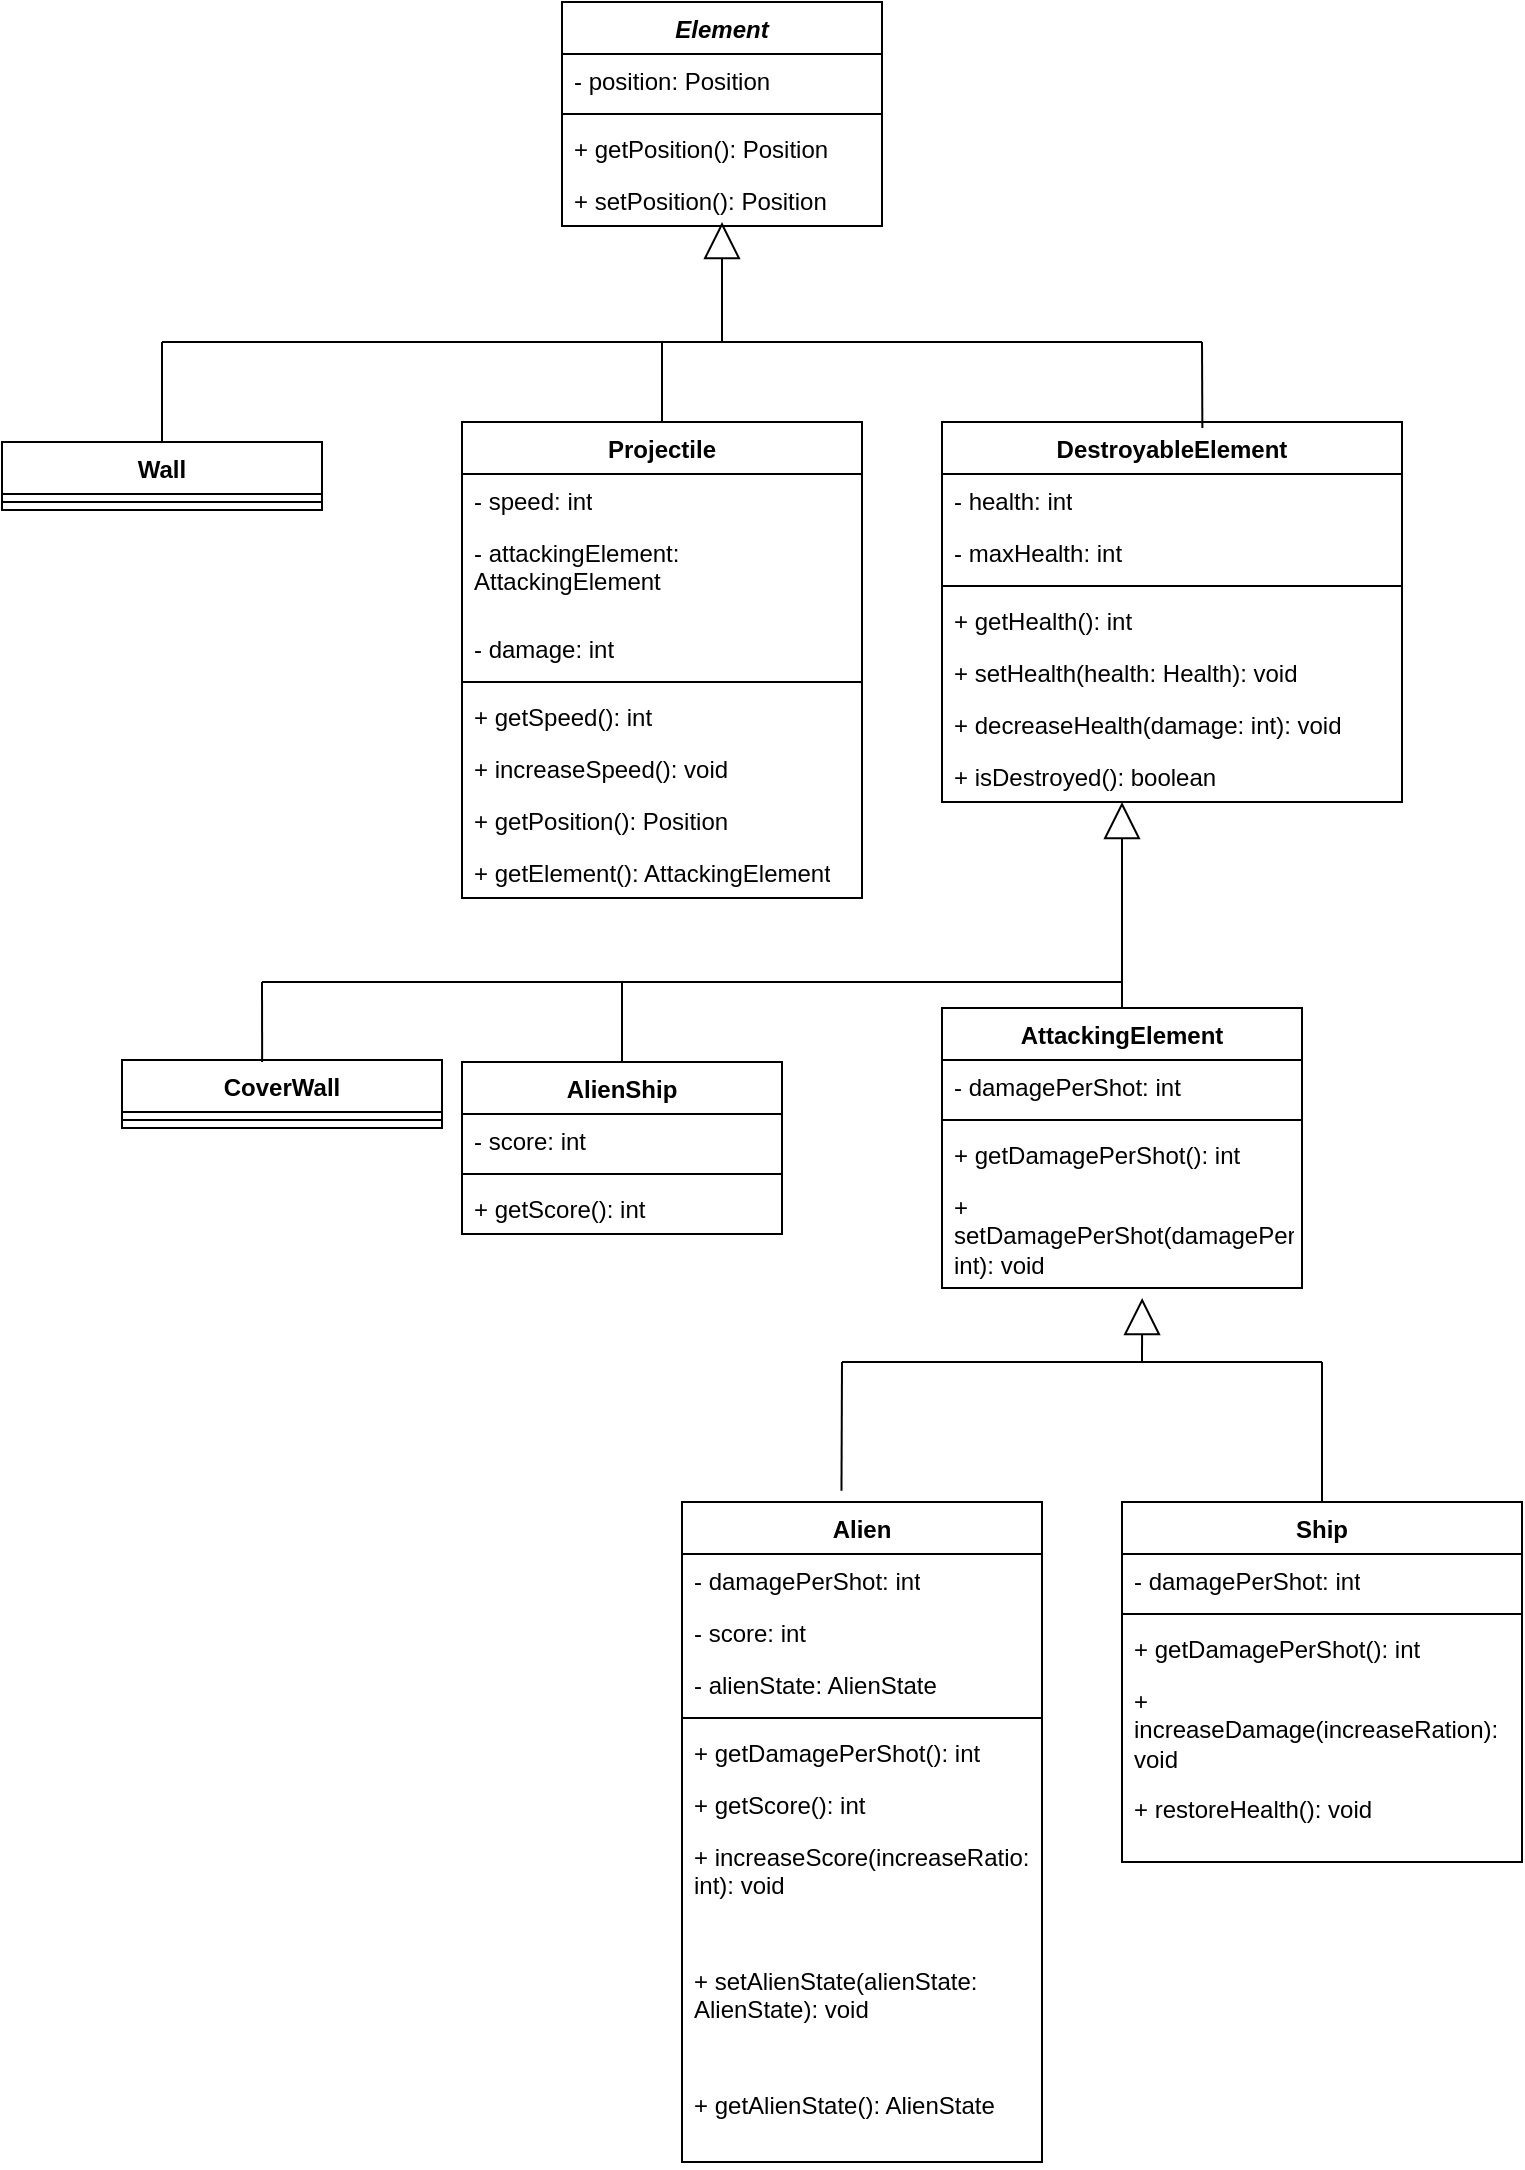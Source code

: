 <mxfile version="22.1.4" type="device">
  <diagram name="Página-1" id="GgGbljnaZF1MA7yBZju7">
    <mxGraphModel dx="769" dy="849" grid="1" gridSize="10" guides="1" tooltips="1" connect="1" arrows="1" fold="1" page="1" pageScale="1" pageWidth="827" pageHeight="1169" math="0" shadow="0">
      <root>
        <mxCell id="0" />
        <mxCell id="1" parent="0" />
        <mxCell id="j6wI0tgkNMKRReHVNjbk-1" value="&lt;i&gt;Element&lt;/i&gt;" style="swimlane;fontStyle=1;align=center;verticalAlign=top;childLayout=stackLayout;horizontal=1;startSize=26;horizontalStack=0;resizeParent=1;resizeParentMax=0;resizeLast=0;collapsible=1;marginBottom=0;whiteSpace=wrap;html=1;" parent="1" vertex="1">
          <mxGeometry x="320" y="20" width="160" height="112" as="geometry" />
        </mxCell>
        <mxCell id="j6wI0tgkNMKRReHVNjbk-2" value="- position: Position" style="text;strokeColor=none;fillColor=none;align=left;verticalAlign=top;spacingLeft=4;spacingRight=4;overflow=hidden;rotatable=0;points=[[0,0.5],[1,0.5]];portConstraint=eastwest;whiteSpace=wrap;html=1;" parent="j6wI0tgkNMKRReHVNjbk-1" vertex="1">
          <mxGeometry y="26" width="160" height="26" as="geometry" />
        </mxCell>
        <mxCell id="j6wI0tgkNMKRReHVNjbk-3" value="" style="line;strokeWidth=1;fillColor=none;align=left;verticalAlign=middle;spacingTop=-1;spacingLeft=3;spacingRight=3;rotatable=0;labelPosition=right;points=[];portConstraint=eastwest;strokeColor=inherit;" parent="j6wI0tgkNMKRReHVNjbk-1" vertex="1">
          <mxGeometry y="52" width="160" height="8" as="geometry" />
        </mxCell>
        <mxCell id="j6wI0tgkNMKRReHVNjbk-4" value="+ getPosition(): Position" style="text;strokeColor=none;fillColor=none;align=left;verticalAlign=top;spacingLeft=4;spacingRight=4;overflow=hidden;rotatable=0;points=[[0,0.5],[1,0.5]];portConstraint=eastwest;whiteSpace=wrap;html=1;" parent="j6wI0tgkNMKRReHVNjbk-1" vertex="1">
          <mxGeometry y="60" width="160" height="26" as="geometry" />
        </mxCell>
        <mxCell id="j6wI0tgkNMKRReHVNjbk-47" value="+ setPosition(): Position" style="text;strokeColor=none;fillColor=none;align=left;verticalAlign=top;spacingLeft=4;spacingRight=4;overflow=hidden;rotatable=0;points=[[0,0.5],[1,0.5]];portConstraint=eastwest;whiteSpace=wrap;html=1;" parent="j6wI0tgkNMKRReHVNjbk-1" vertex="1">
          <mxGeometry y="86" width="160" height="26" as="geometry" />
        </mxCell>
        <mxCell id="j6wI0tgkNMKRReHVNjbk-5" value="Wall" style="swimlane;fontStyle=1;align=center;verticalAlign=top;childLayout=stackLayout;horizontal=1;startSize=26;horizontalStack=0;resizeParent=1;resizeParentMax=0;resizeLast=0;collapsible=1;marginBottom=0;whiteSpace=wrap;html=1;" parent="1" vertex="1">
          <mxGeometry x="40" y="240" width="160" height="34" as="geometry" />
        </mxCell>
        <mxCell id="j6wI0tgkNMKRReHVNjbk-7" value="" style="line;strokeWidth=1;fillColor=none;align=left;verticalAlign=middle;spacingTop=-1;spacingLeft=3;spacingRight=3;rotatable=0;labelPosition=right;points=[];portConstraint=eastwest;strokeColor=inherit;" parent="j6wI0tgkNMKRReHVNjbk-5" vertex="1">
          <mxGeometry y="26" width="160" height="8" as="geometry" />
        </mxCell>
        <mxCell id="j6wI0tgkNMKRReHVNjbk-9" value="DestroyableElement" style="swimlane;fontStyle=1;align=center;verticalAlign=top;childLayout=stackLayout;horizontal=1;startSize=26;horizontalStack=0;resizeParent=1;resizeParentMax=0;resizeLast=0;collapsible=1;marginBottom=0;whiteSpace=wrap;html=1;" parent="1" vertex="1">
          <mxGeometry x="510" y="230" width="230" height="190" as="geometry" />
        </mxCell>
        <mxCell id="j6wI0tgkNMKRReHVNjbk-10" value="- health: int" style="text;strokeColor=none;fillColor=none;align=left;verticalAlign=top;spacingLeft=4;spacingRight=4;overflow=hidden;rotatable=0;points=[[0,0.5],[1,0.5]];portConstraint=eastwest;whiteSpace=wrap;html=1;" parent="j6wI0tgkNMKRReHVNjbk-9" vertex="1">
          <mxGeometry y="26" width="230" height="26" as="geometry" />
        </mxCell>
        <mxCell id="j6wI0tgkNMKRReHVNjbk-60" value="- maxHealth: int" style="text;strokeColor=none;fillColor=none;align=left;verticalAlign=top;spacingLeft=4;spacingRight=4;overflow=hidden;rotatable=0;points=[[0,0.5],[1,0.5]];portConstraint=eastwest;whiteSpace=wrap;html=1;" parent="j6wI0tgkNMKRReHVNjbk-9" vertex="1">
          <mxGeometry y="52" width="230" height="26" as="geometry" />
        </mxCell>
        <mxCell id="j6wI0tgkNMKRReHVNjbk-11" value="" style="line;strokeWidth=1;fillColor=none;align=left;verticalAlign=middle;spacingTop=-1;spacingLeft=3;spacingRight=3;rotatable=0;labelPosition=right;points=[];portConstraint=eastwest;strokeColor=inherit;" parent="j6wI0tgkNMKRReHVNjbk-9" vertex="1">
          <mxGeometry y="78" width="230" height="8" as="geometry" />
        </mxCell>
        <mxCell id="j6wI0tgkNMKRReHVNjbk-12" value="+ getHealth(): int" style="text;strokeColor=none;fillColor=none;align=left;verticalAlign=top;spacingLeft=4;spacingRight=4;overflow=hidden;rotatable=0;points=[[0,0.5],[1,0.5]];portConstraint=eastwest;whiteSpace=wrap;html=1;" parent="j6wI0tgkNMKRReHVNjbk-9" vertex="1">
          <mxGeometry y="86" width="230" height="26" as="geometry" />
        </mxCell>
        <mxCell id="j6wI0tgkNMKRReHVNjbk-61" value="+ setHealth(health: Health): void" style="text;strokeColor=none;fillColor=none;align=left;verticalAlign=top;spacingLeft=4;spacingRight=4;overflow=hidden;rotatable=0;points=[[0,0.5],[1,0.5]];portConstraint=eastwest;whiteSpace=wrap;html=1;" parent="j6wI0tgkNMKRReHVNjbk-9" vertex="1">
          <mxGeometry y="112" width="230" height="26" as="geometry" />
        </mxCell>
        <mxCell id="j6wI0tgkNMKRReHVNjbk-62" value="+ decreaseHealth(damage: int): void" style="text;strokeColor=none;fillColor=none;align=left;verticalAlign=top;spacingLeft=4;spacingRight=4;overflow=hidden;rotatable=0;points=[[0,0.5],[1,0.5]];portConstraint=eastwest;whiteSpace=wrap;html=1;" parent="j6wI0tgkNMKRReHVNjbk-9" vertex="1">
          <mxGeometry y="138" width="230" height="26" as="geometry" />
        </mxCell>
        <mxCell id="j6wI0tgkNMKRReHVNjbk-63" value="+ isDestroyed(): boolean" style="text;strokeColor=none;fillColor=none;align=left;verticalAlign=top;spacingLeft=4;spacingRight=4;overflow=hidden;rotatable=0;points=[[0,0.5],[1,0.5]];portConstraint=eastwest;whiteSpace=wrap;html=1;" parent="j6wI0tgkNMKRReHVNjbk-9" vertex="1">
          <mxGeometry y="164" width="230" height="26" as="geometry" />
        </mxCell>
        <mxCell id="j6wI0tgkNMKRReHVNjbk-13" value="AlienShip" style="swimlane;fontStyle=1;align=center;verticalAlign=top;childLayout=stackLayout;horizontal=1;startSize=26;horizontalStack=0;resizeParent=1;resizeParentMax=0;resizeLast=0;collapsible=1;marginBottom=0;whiteSpace=wrap;html=1;" parent="1" vertex="1">
          <mxGeometry x="270" y="550" width="160" height="86" as="geometry" />
        </mxCell>
        <mxCell id="j6wI0tgkNMKRReHVNjbk-14" value="- score: int" style="text;strokeColor=none;fillColor=none;align=left;verticalAlign=top;spacingLeft=4;spacingRight=4;overflow=hidden;rotatable=0;points=[[0,0.5],[1,0.5]];portConstraint=eastwest;whiteSpace=wrap;html=1;" parent="j6wI0tgkNMKRReHVNjbk-13" vertex="1">
          <mxGeometry y="26" width="160" height="26" as="geometry" />
        </mxCell>
        <mxCell id="j6wI0tgkNMKRReHVNjbk-15" value="" style="line;strokeWidth=1;fillColor=none;align=left;verticalAlign=middle;spacingTop=-1;spacingLeft=3;spacingRight=3;rotatable=0;labelPosition=right;points=[];portConstraint=eastwest;strokeColor=inherit;" parent="j6wI0tgkNMKRReHVNjbk-13" vertex="1">
          <mxGeometry y="52" width="160" height="8" as="geometry" />
        </mxCell>
        <mxCell id="j6wI0tgkNMKRReHVNjbk-16" value="+ getScore(): int" style="text;strokeColor=none;fillColor=none;align=left;verticalAlign=top;spacingLeft=4;spacingRight=4;overflow=hidden;rotatable=0;points=[[0,0.5],[1,0.5]];portConstraint=eastwest;whiteSpace=wrap;html=1;" parent="j6wI0tgkNMKRReHVNjbk-13" vertex="1">
          <mxGeometry y="60" width="160" height="26" as="geometry" />
        </mxCell>
        <mxCell id="j6wI0tgkNMKRReHVNjbk-17" value="CoverWall" style="swimlane;fontStyle=1;align=center;verticalAlign=top;childLayout=stackLayout;horizontal=1;startSize=26;horizontalStack=0;resizeParent=1;resizeParentMax=0;resizeLast=0;collapsible=1;marginBottom=0;whiteSpace=wrap;html=1;" parent="1" vertex="1">
          <mxGeometry x="100" y="549" width="160" height="34" as="geometry" />
        </mxCell>
        <mxCell id="j6wI0tgkNMKRReHVNjbk-19" value="" style="line;strokeWidth=1;fillColor=none;align=left;verticalAlign=middle;spacingTop=-1;spacingLeft=3;spacingRight=3;rotatable=0;labelPosition=right;points=[];portConstraint=eastwest;strokeColor=inherit;" parent="j6wI0tgkNMKRReHVNjbk-17" vertex="1">
          <mxGeometry y="26" width="160" height="8" as="geometry" />
        </mxCell>
        <mxCell id="j6wI0tgkNMKRReHVNjbk-21" value="Ship" style="swimlane;fontStyle=1;align=center;verticalAlign=top;childLayout=stackLayout;horizontal=1;startSize=26;horizontalStack=0;resizeParent=1;resizeParentMax=0;resizeLast=0;collapsible=1;marginBottom=0;whiteSpace=wrap;html=1;" parent="1" vertex="1">
          <mxGeometry x="600" y="770" width="200" height="180" as="geometry" />
        </mxCell>
        <mxCell id="j6wI0tgkNMKRReHVNjbk-22" value="- damagePerShot: int" style="text;strokeColor=none;fillColor=none;align=left;verticalAlign=top;spacingLeft=4;spacingRight=4;overflow=hidden;rotatable=0;points=[[0,0.5],[1,0.5]];portConstraint=eastwest;whiteSpace=wrap;html=1;" parent="j6wI0tgkNMKRReHVNjbk-21" vertex="1">
          <mxGeometry y="26" width="200" height="26" as="geometry" />
        </mxCell>
        <mxCell id="j6wI0tgkNMKRReHVNjbk-23" value="" style="line;strokeWidth=1;fillColor=none;align=left;verticalAlign=middle;spacingTop=-1;spacingLeft=3;spacingRight=3;rotatable=0;labelPosition=right;points=[];portConstraint=eastwest;strokeColor=inherit;" parent="j6wI0tgkNMKRReHVNjbk-21" vertex="1">
          <mxGeometry y="52" width="200" height="8" as="geometry" />
        </mxCell>
        <mxCell id="j6wI0tgkNMKRReHVNjbk-24" value="+ getDamagePerShot(): int" style="text;strokeColor=none;fillColor=none;align=left;verticalAlign=top;spacingLeft=4;spacingRight=4;overflow=hidden;rotatable=0;points=[[0,0.5],[1,0.5]];portConstraint=eastwest;whiteSpace=wrap;html=1;" parent="j6wI0tgkNMKRReHVNjbk-21" vertex="1">
          <mxGeometry y="60" width="200" height="26" as="geometry" />
        </mxCell>
        <mxCell id="j6wI0tgkNMKRReHVNjbk-76" value="+ increaseDamage(increaseRation): void" style="text;strokeColor=none;fillColor=none;align=left;verticalAlign=top;spacingLeft=4;spacingRight=4;overflow=hidden;rotatable=0;points=[[0,0.5],[1,0.5]];portConstraint=eastwest;whiteSpace=wrap;html=1;" parent="j6wI0tgkNMKRReHVNjbk-21" vertex="1">
          <mxGeometry y="86" width="200" height="54" as="geometry" />
        </mxCell>
        <mxCell id="j6wI0tgkNMKRReHVNjbk-77" value="+ restoreHealth(): void" style="text;strokeColor=none;fillColor=none;align=left;verticalAlign=top;spacingLeft=4;spacingRight=4;overflow=hidden;rotatable=0;points=[[0,0.5],[1,0.5]];portConstraint=eastwest;whiteSpace=wrap;html=1;" parent="j6wI0tgkNMKRReHVNjbk-21" vertex="1">
          <mxGeometry y="140" width="200" height="40" as="geometry" />
        </mxCell>
        <mxCell id="j6wI0tgkNMKRReHVNjbk-25" value="Alien" style="swimlane;fontStyle=1;align=center;verticalAlign=top;childLayout=stackLayout;horizontal=1;startSize=26;horizontalStack=0;resizeParent=1;resizeParentMax=0;resizeLast=0;collapsible=1;marginBottom=0;whiteSpace=wrap;html=1;" parent="1" vertex="1">
          <mxGeometry x="380" y="770" width="180" height="330" as="geometry" />
        </mxCell>
        <mxCell id="j6wI0tgkNMKRReHVNjbk-73" value="- damagePerShot: int" style="text;strokeColor=none;fillColor=none;align=left;verticalAlign=top;spacingLeft=4;spacingRight=4;overflow=hidden;rotatable=0;points=[[0,0.5],[1,0.5]];portConstraint=eastwest;whiteSpace=wrap;html=1;" parent="j6wI0tgkNMKRReHVNjbk-25" vertex="1">
          <mxGeometry y="26" width="180" height="26" as="geometry" />
        </mxCell>
        <mxCell id="Mp0PzU_HatS1DyJq7-6H-16" value="- score: int" style="text;strokeColor=none;fillColor=none;align=left;verticalAlign=top;spacingLeft=4;spacingRight=4;overflow=hidden;rotatable=0;points=[[0,0.5],[1,0.5]];portConstraint=eastwest;whiteSpace=wrap;html=1;" vertex="1" parent="j6wI0tgkNMKRReHVNjbk-25">
          <mxGeometry y="52" width="180" height="26" as="geometry" />
        </mxCell>
        <mxCell id="j6wI0tgkNMKRReHVNjbk-26" value="- alienState: AlienState" style="text;strokeColor=none;fillColor=none;align=left;verticalAlign=top;spacingLeft=4;spacingRight=4;overflow=hidden;rotatable=0;points=[[0,0.5],[1,0.5]];portConstraint=eastwest;whiteSpace=wrap;html=1;" parent="j6wI0tgkNMKRReHVNjbk-25" vertex="1">
          <mxGeometry y="78" width="180" height="26" as="geometry" />
        </mxCell>
        <mxCell id="j6wI0tgkNMKRReHVNjbk-27" value="" style="line;strokeWidth=1;fillColor=none;align=left;verticalAlign=middle;spacingTop=-1;spacingLeft=3;spacingRight=3;rotatable=0;labelPosition=right;points=[];portConstraint=eastwest;strokeColor=inherit;" parent="j6wI0tgkNMKRReHVNjbk-25" vertex="1">
          <mxGeometry y="104" width="180" height="8" as="geometry" />
        </mxCell>
        <mxCell id="j6wI0tgkNMKRReHVNjbk-74" value="+ getDamagePerShot(): int" style="text;strokeColor=none;fillColor=none;align=left;verticalAlign=top;spacingLeft=4;spacingRight=4;overflow=hidden;rotatable=0;points=[[0,0.5],[1,0.5]];portConstraint=eastwest;whiteSpace=wrap;html=1;" parent="j6wI0tgkNMKRReHVNjbk-25" vertex="1">
          <mxGeometry y="112" width="180" height="26" as="geometry" />
        </mxCell>
        <mxCell id="j6wI0tgkNMKRReHVNjbk-75" value="+ getScore(): int" style="text;strokeColor=none;fillColor=none;align=left;verticalAlign=top;spacingLeft=4;spacingRight=4;overflow=hidden;rotatable=0;points=[[0,0.5],[1,0.5]];portConstraint=eastwest;whiteSpace=wrap;html=1;" parent="j6wI0tgkNMKRReHVNjbk-25" vertex="1">
          <mxGeometry y="138" width="180" height="26" as="geometry" />
        </mxCell>
        <mxCell id="Mp0PzU_HatS1DyJq7-6H-18" value="+ increaseScore(increaseRatio: int): void" style="text;strokeColor=none;fillColor=none;align=left;verticalAlign=top;spacingLeft=4;spacingRight=4;overflow=hidden;rotatable=0;points=[[0,0.5],[1,0.5]];portConstraint=eastwest;whiteSpace=wrap;html=1;" vertex="1" parent="j6wI0tgkNMKRReHVNjbk-25">
          <mxGeometry y="164" width="180" height="62" as="geometry" />
        </mxCell>
        <mxCell id="Mp0PzU_HatS1DyJq7-6H-19" value="+ setAlienState(alienState: AlienState): void" style="text;strokeColor=none;fillColor=none;align=left;verticalAlign=top;spacingLeft=4;spacingRight=4;overflow=hidden;rotatable=0;points=[[0,0.5],[1,0.5]];portConstraint=eastwest;whiteSpace=wrap;html=1;" vertex="1" parent="j6wI0tgkNMKRReHVNjbk-25">
          <mxGeometry y="226" width="180" height="62" as="geometry" />
        </mxCell>
        <mxCell id="j6wI0tgkNMKRReHVNjbk-28" value="+ getAlienState(): AlienState" style="text;strokeColor=none;fillColor=none;align=left;verticalAlign=top;spacingLeft=4;spacingRight=4;overflow=hidden;rotatable=0;points=[[0,0.5],[1,0.5]];portConstraint=eastwest;whiteSpace=wrap;html=1;" parent="j6wI0tgkNMKRReHVNjbk-25" vertex="1">
          <mxGeometry y="288" width="180" height="42" as="geometry" />
        </mxCell>
        <mxCell id="j6wI0tgkNMKRReHVNjbk-31" value="" style="endArrow=none;html=1;rounded=0;" parent="1" edge="1">
          <mxGeometry width="50" height="50" relative="1" as="geometry">
            <mxPoint x="120" y="190" as="sourcePoint" />
            <mxPoint x="640" y="190" as="targetPoint" />
            <Array as="points">
              <mxPoint x="360" y="190" />
            </Array>
          </mxGeometry>
        </mxCell>
        <mxCell id="j6wI0tgkNMKRReHVNjbk-39" value="" style="endArrow=none;html=1;rounded=0;" parent="1" edge="1">
          <mxGeometry width="50" height="50" relative="1" as="geometry">
            <mxPoint x="350" y="510" as="sourcePoint" />
            <mxPoint x="600" y="510" as="targetPoint" />
          </mxGeometry>
        </mxCell>
        <mxCell id="j6wI0tgkNMKRReHVNjbk-40" value="" style="endArrow=none;html=1;rounded=0;" parent="1" edge="1">
          <mxGeometry width="50" height="50" relative="1" as="geometry">
            <mxPoint x="170" y="510" as="sourcePoint" />
            <mxPoint x="350" y="510" as="targetPoint" />
            <Array as="points" />
          </mxGeometry>
        </mxCell>
        <mxCell id="j6wI0tgkNMKRReHVNjbk-42" value="Projectile" style="swimlane;fontStyle=1;align=center;verticalAlign=top;childLayout=stackLayout;horizontal=1;startSize=26;horizontalStack=0;resizeParent=1;resizeParentMax=0;resizeLast=0;collapsible=1;marginBottom=0;whiteSpace=wrap;html=1;" parent="1" vertex="1">
          <mxGeometry x="270" y="230" width="200" height="238" as="geometry" />
        </mxCell>
        <mxCell id="Mp0PzU_HatS1DyJq7-6H-24" value="- speed: int" style="text;strokeColor=none;fillColor=none;align=left;verticalAlign=top;spacingLeft=4;spacingRight=4;overflow=hidden;rotatable=0;points=[[0,0.5],[1,0.5]];portConstraint=eastwest;whiteSpace=wrap;html=1;" vertex="1" parent="j6wI0tgkNMKRReHVNjbk-42">
          <mxGeometry y="26" width="200" height="26" as="geometry" />
        </mxCell>
        <mxCell id="Mp0PzU_HatS1DyJq7-6H-25" value="- attackingElement: AttackingElement" style="text;strokeColor=none;fillColor=none;align=left;verticalAlign=top;spacingLeft=4;spacingRight=4;overflow=hidden;rotatable=0;points=[[0,0.5],[1,0.5]];portConstraint=eastwest;whiteSpace=wrap;html=1;" vertex="1" parent="j6wI0tgkNMKRReHVNjbk-42">
          <mxGeometry y="52" width="200" height="48" as="geometry" />
        </mxCell>
        <mxCell id="j6wI0tgkNMKRReHVNjbk-57" value="- damage: int" style="text;strokeColor=none;fillColor=none;align=left;verticalAlign=top;spacingLeft=4;spacingRight=4;overflow=hidden;rotatable=0;points=[[0,0.5],[1,0.5]];portConstraint=eastwest;whiteSpace=wrap;html=1;" parent="j6wI0tgkNMKRReHVNjbk-42" vertex="1">
          <mxGeometry y="100" width="200" height="26" as="geometry" />
        </mxCell>
        <mxCell id="j6wI0tgkNMKRReHVNjbk-44" value="" style="line;strokeWidth=1;fillColor=none;align=left;verticalAlign=middle;spacingTop=-1;spacingLeft=3;spacingRight=3;rotatable=0;labelPosition=right;points=[];portConstraint=eastwest;strokeColor=inherit;" parent="j6wI0tgkNMKRReHVNjbk-42" vertex="1">
          <mxGeometry y="126" width="200" height="8" as="geometry" />
        </mxCell>
        <mxCell id="j6wI0tgkNMKRReHVNjbk-58" value="+ getSpeed(): int" style="text;strokeColor=none;fillColor=none;align=left;verticalAlign=top;spacingLeft=4;spacingRight=4;overflow=hidden;rotatable=0;points=[[0,0.5],[1,0.5]];portConstraint=eastwest;whiteSpace=wrap;html=1;" parent="j6wI0tgkNMKRReHVNjbk-42" vertex="1">
          <mxGeometry y="134" width="200" height="26" as="geometry" />
        </mxCell>
        <mxCell id="j6wI0tgkNMKRReHVNjbk-59" value="+ increaseSpeed(): void" style="text;strokeColor=none;fillColor=none;align=left;verticalAlign=top;spacingLeft=4;spacingRight=4;overflow=hidden;rotatable=0;points=[[0,0.5],[1,0.5]];portConstraint=eastwest;whiteSpace=wrap;html=1;" parent="j6wI0tgkNMKRReHVNjbk-42" vertex="1">
          <mxGeometry y="160" width="200" height="26" as="geometry" />
        </mxCell>
        <mxCell id="Mp0PzU_HatS1DyJq7-6H-26" value="+ getPosition(): Position" style="text;strokeColor=none;fillColor=none;align=left;verticalAlign=top;spacingLeft=4;spacingRight=4;overflow=hidden;rotatable=0;points=[[0,0.5],[1,0.5]];portConstraint=eastwest;whiteSpace=wrap;html=1;" vertex="1" parent="j6wI0tgkNMKRReHVNjbk-42">
          <mxGeometry y="186" width="200" height="26" as="geometry" />
        </mxCell>
        <mxCell id="j6wI0tgkNMKRReHVNjbk-45" value="+ getElement(): AttackingElement" style="text;strokeColor=none;fillColor=none;align=left;verticalAlign=top;spacingLeft=4;spacingRight=4;overflow=hidden;rotatable=0;points=[[0,0.5],[1,0.5]];portConstraint=eastwest;whiteSpace=wrap;html=1;" parent="j6wI0tgkNMKRReHVNjbk-42" vertex="1">
          <mxGeometry y="212" width="200" height="26" as="geometry" />
        </mxCell>
        <mxCell id="j6wI0tgkNMKRReHVNjbk-64" value="" style="endArrow=block;endSize=16;endFill=0;html=1;rounded=0;" parent="1" edge="1">
          <mxGeometry width="160" relative="1" as="geometry">
            <mxPoint x="400" y="190" as="sourcePoint" />
            <mxPoint x="400" y="130" as="targetPoint" />
          </mxGeometry>
        </mxCell>
        <mxCell id="j6wI0tgkNMKRReHVNjbk-65" value="" style="endArrow=none;html=1;rounded=0;exitX=0.5;exitY=0;exitDx=0;exitDy=0;" parent="1" source="j6wI0tgkNMKRReHVNjbk-5" edge="1">
          <mxGeometry width="50" height="50" relative="1" as="geometry">
            <mxPoint x="370" y="330" as="sourcePoint" />
            <mxPoint x="120" y="190" as="targetPoint" />
          </mxGeometry>
        </mxCell>
        <mxCell id="j6wI0tgkNMKRReHVNjbk-66" value="" style="endArrow=none;html=1;rounded=0;" parent="1" edge="1">
          <mxGeometry width="50" height="50" relative="1" as="geometry">
            <mxPoint x="370" y="230" as="sourcePoint" />
            <mxPoint x="370" y="190" as="targetPoint" />
          </mxGeometry>
        </mxCell>
        <mxCell id="j6wI0tgkNMKRReHVNjbk-67" value="" style="endArrow=none;html=1;rounded=0;exitX=0.566;exitY=0.016;exitDx=0;exitDy=0;exitPerimeter=0;" parent="1" source="j6wI0tgkNMKRReHVNjbk-9" edge="1">
          <mxGeometry width="50" height="50" relative="1" as="geometry">
            <mxPoint x="370" y="330" as="sourcePoint" />
            <mxPoint x="640" y="190" as="targetPoint" />
          </mxGeometry>
        </mxCell>
        <mxCell id="j6wI0tgkNMKRReHVNjbk-68" value="" style="endArrow=block;endSize=16;endFill=0;html=1;rounded=0;" parent="1" edge="1">
          <mxGeometry width="160" relative="1" as="geometry">
            <mxPoint x="600" y="460" as="sourcePoint" />
            <mxPoint x="600" y="420" as="targetPoint" />
          </mxGeometry>
        </mxCell>
        <mxCell id="j6wI0tgkNMKRReHVNjbk-71" value="" style="endArrow=none;html=1;rounded=0;exitX=0.5;exitY=0;exitDx=0;exitDy=0;" parent="1" source="j6wI0tgkNMKRReHVNjbk-13" edge="1">
          <mxGeometry width="50" height="50" relative="1" as="geometry">
            <mxPoint x="290" y="330" as="sourcePoint" />
            <mxPoint x="350" y="510" as="targetPoint" />
          </mxGeometry>
        </mxCell>
        <mxCell id="j6wI0tgkNMKRReHVNjbk-72" value="" style="endArrow=none;html=1;rounded=0;exitX=0.438;exitY=0.029;exitDx=0;exitDy=0;exitPerimeter=0;" parent="1" source="j6wI0tgkNMKRReHVNjbk-17" edge="1">
          <mxGeometry width="50" height="50" relative="1" as="geometry">
            <mxPoint x="170" y="530" as="sourcePoint" />
            <mxPoint x="170" y="510" as="targetPoint" />
          </mxGeometry>
        </mxCell>
        <mxCell id="Mp0PzU_HatS1DyJq7-6H-5" value="AttackingElement" style="swimlane;fontStyle=1;align=center;verticalAlign=top;childLayout=stackLayout;horizontal=1;startSize=26;horizontalStack=0;resizeParent=1;resizeParentMax=0;resizeLast=0;collapsible=1;marginBottom=0;whiteSpace=wrap;html=1;" vertex="1" parent="1">
          <mxGeometry x="510" y="523" width="180" height="140" as="geometry" />
        </mxCell>
        <mxCell id="Mp0PzU_HatS1DyJq7-6H-6" value="- damagePerShot: int&amp;nbsp;" style="text;strokeColor=none;fillColor=none;align=left;verticalAlign=top;spacingLeft=4;spacingRight=4;overflow=hidden;rotatable=0;points=[[0,0.5],[1,0.5]];portConstraint=eastwest;whiteSpace=wrap;html=1;" vertex="1" parent="Mp0PzU_HatS1DyJq7-6H-5">
          <mxGeometry y="26" width="180" height="26" as="geometry" />
        </mxCell>
        <mxCell id="Mp0PzU_HatS1DyJq7-6H-7" value="" style="line;strokeWidth=1;fillColor=none;align=left;verticalAlign=middle;spacingTop=-1;spacingLeft=3;spacingRight=3;rotatable=0;labelPosition=right;points=[];portConstraint=eastwest;strokeColor=inherit;" vertex="1" parent="Mp0PzU_HatS1DyJq7-6H-5">
          <mxGeometry y="52" width="180" height="8" as="geometry" />
        </mxCell>
        <mxCell id="Mp0PzU_HatS1DyJq7-6H-8" value="+ getDamagePerShot(): int" style="text;strokeColor=none;fillColor=none;align=left;verticalAlign=top;spacingLeft=4;spacingRight=4;overflow=hidden;rotatable=0;points=[[0,0.5],[1,0.5]];portConstraint=eastwest;whiteSpace=wrap;html=1;" vertex="1" parent="Mp0PzU_HatS1DyJq7-6H-5">
          <mxGeometry y="60" width="180" height="26" as="geometry" />
        </mxCell>
        <mxCell id="Mp0PzU_HatS1DyJq7-6H-9" value="+ setDamagePerShot(damagePerShot: int): void" style="text;strokeColor=none;fillColor=none;align=left;verticalAlign=top;spacingLeft=4;spacingRight=4;overflow=hidden;rotatable=0;points=[[0,0.5],[1,0.5]];portConstraint=eastwest;whiteSpace=wrap;html=1;" vertex="1" parent="Mp0PzU_HatS1DyJq7-6H-5">
          <mxGeometry y="86" width="180" height="54" as="geometry" />
        </mxCell>
        <mxCell id="Mp0PzU_HatS1DyJq7-6H-10" value="" style="endArrow=none;html=1;rounded=0;" edge="1" parent="1" source="Mp0PzU_HatS1DyJq7-6H-5">
          <mxGeometry width="50" height="50" relative="1" as="geometry">
            <mxPoint x="490" y="590" as="sourcePoint" />
            <mxPoint x="600" y="460" as="targetPoint" />
          </mxGeometry>
        </mxCell>
        <mxCell id="Mp0PzU_HatS1DyJq7-6H-11" value="" style="endArrow=block;endSize=16;endFill=0;html=1;rounded=0;entryX=0.556;entryY=1.093;entryDx=0;entryDy=0;entryPerimeter=0;" edge="1" parent="1" target="Mp0PzU_HatS1DyJq7-6H-9">
          <mxGeometry width="160" relative="1" as="geometry">
            <mxPoint x="610" y="700" as="sourcePoint" />
            <mxPoint x="600" y="700" as="targetPoint" />
          </mxGeometry>
        </mxCell>
        <mxCell id="Mp0PzU_HatS1DyJq7-6H-12" value="" style="endArrow=none;html=1;rounded=0;" edge="1" parent="1">
          <mxGeometry width="50" height="50" relative="1" as="geometry">
            <mxPoint x="460" y="700" as="sourcePoint" />
            <mxPoint x="610" y="700" as="targetPoint" />
          </mxGeometry>
        </mxCell>
        <mxCell id="Mp0PzU_HatS1DyJq7-6H-13" value="" style="endArrow=none;html=1;rounded=0;exitX=0.443;exitY=-0.017;exitDx=0;exitDy=0;exitPerimeter=0;" edge="1" parent="1" source="j6wI0tgkNMKRReHVNjbk-25">
          <mxGeometry width="50" height="50" relative="1" as="geometry">
            <mxPoint x="490" y="720" as="sourcePoint" />
            <mxPoint x="460" y="700" as="targetPoint" />
          </mxGeometry>
        </mxCell>
        <mxCell id="Mp0PzU_HatS1DyJq7-6H-14" value="" style="endArrow=none;html=1;rounded=0;" edge="1" parent="1">
          <mxGeometry width="50" height="50" relative="1" as="geometry">
            <mxPoint x="700" y="700" as="sourcePoint" />
            <mxPoint x="610" y="700" as="targetPoint" />
          </mxGeometry>
        </mxCell>
        <mxCell id="Mp0PzU_HatS1DyJq7-6H-15" value="" style="endArrow=none;html=1;rounded=0;" edge="1" parent="1" source="j6wI0tgkNMKRReHVNjbk-21">
          <mxGeometry width="50" height="50" relative="1" as="geometry">
            <mxPoint x="490" y="720" as="sourcePoint" />
            <mxPoint x="700" y="700" as="targetPoint" />
          </mxGeometry>
        </mxCell>
      </root>
    </mxGraphModel>
  </diagram>
</mxfile>
